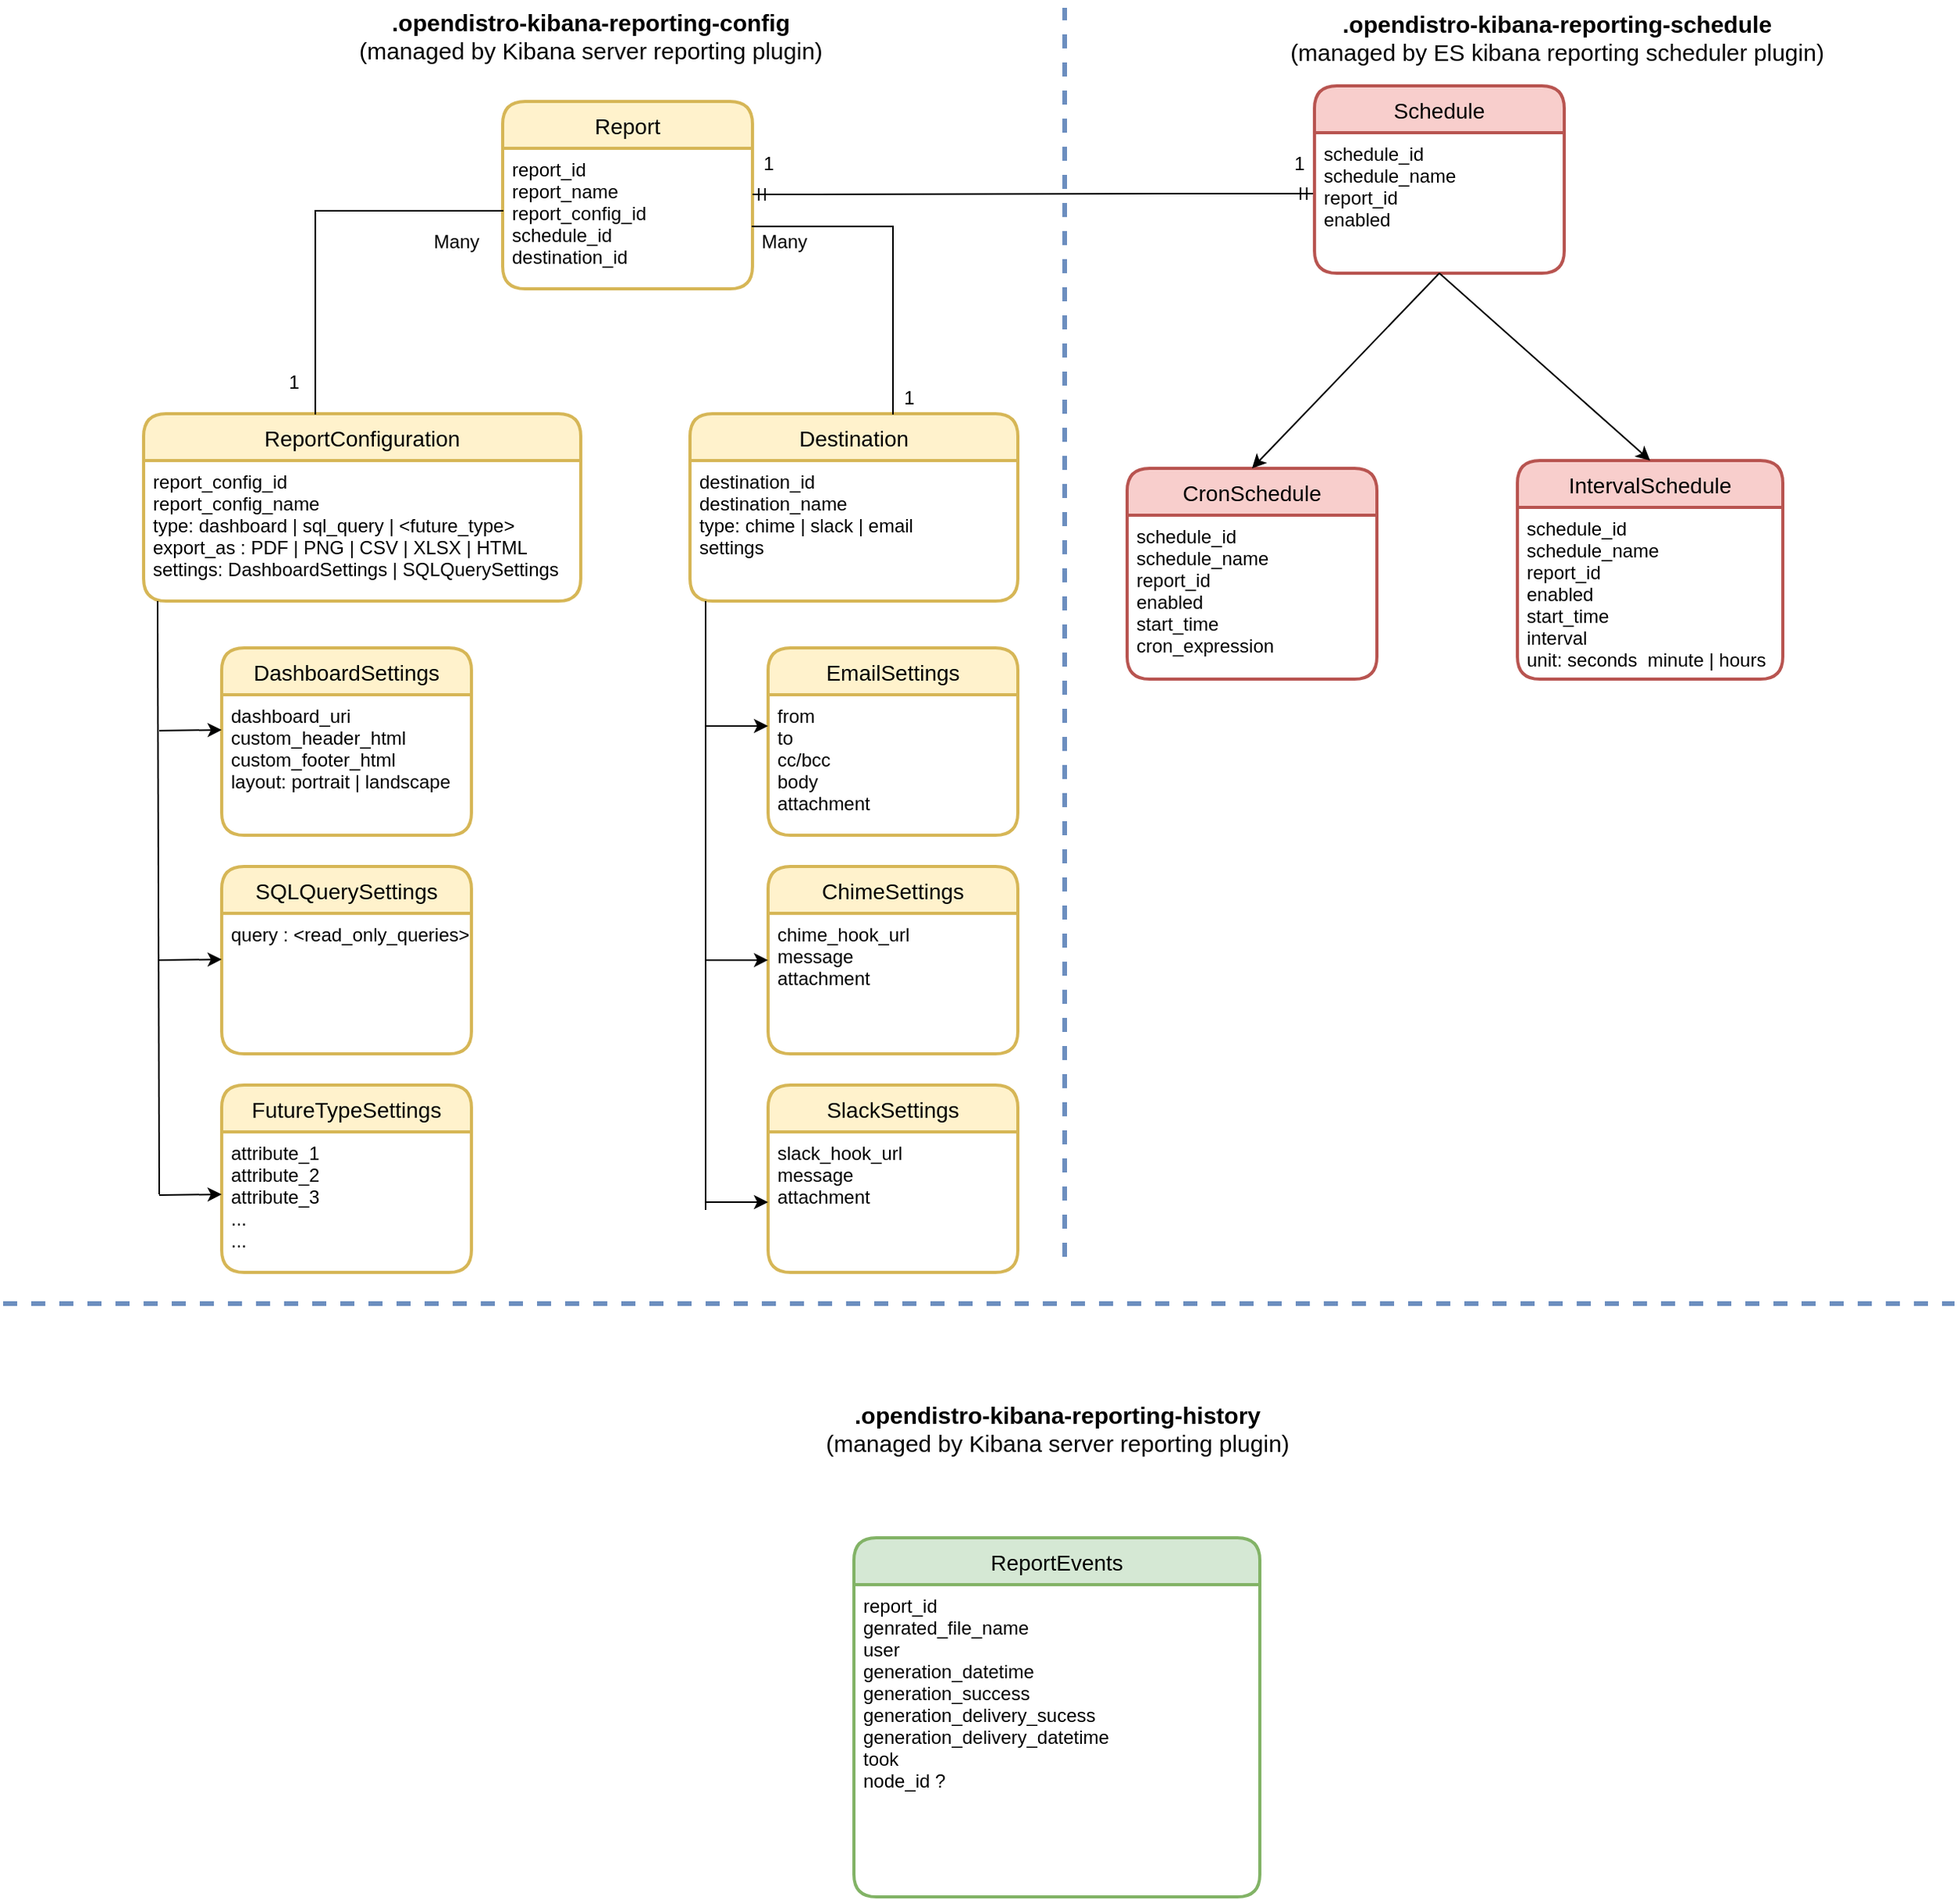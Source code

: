 <mxfile version="12.4.8" type="device"><diagram id="0aFFJ3e0UV4ylS3DYWVJ" name="Page-1"><mxGraphModel dx="3166" dy="1105" grid="1" gridSize="10" guides="1" tooltips="1" connect="1" arrows="1" fold="1" page="1" pageScale="1" pageWidth="1100" pageHeight="850" math="0" shadow="0"><root><object label="" report_id="" id="0"><mxCell/></object><mxCell id="1" parent="0"/><mxCell id="e05d7PpXyxbUxUTtvRzV-99" value="Report" style="swimlane;childLayout=stackLayout;horizontal=1;startSize=30;horizontalStack=0;fillColor=#fff2cc;rounded=1;fontSize=14;fontStyle=0;strokeWidth=2;resizeParent=0;resizeLast=1;shadow=0;dashed=0;align=center;arcSize=16;strokeColor=#d6b656;" vertex="1" parent="1"><mxGeometry x="-360" y="80" width="160" height="120" as="geometry"/></mxCell><mxCell id="e05d7PpXyxbUxUTtvRzV-100" value="report_id&#10;report_name&#10;report_config_id&#10;schedule_id&#10;destination_id&#10;&#10;" style="align=left;strokeColor=none;fillColor=none;spacingLeft=4;fontSize=12;verticalAlign=top;resizable=0;rotatable=0;part=1;" vertex="1" parent="e05d7PpXyxbUxUTtvRzV-99"><mxGeometry y="30" width="160" height="90" as="geometry"/></mxCell><mxCell id="e05d7PpXyxbUxUTtvRzV-101" value="ReportConfiguration" style="swimlane;childLayout=stackLayout;horizontal=1;startSize=30;horizontalStack=0;fillColor=#fff2cc;rounded=1;fontSize=14;fontStyle=0;strokeWidth=2;resizeParent=0;resizeLast=1;shadow=0;dashed=0;align=center;arcSize=16;strokeColor=#d6b656;" vertex="1" parent="1"><mxGeometry x="-590" y="280" width="280" height="120" as="geometry"/></mxCell><mxCell id="e05d7PpXyxbUxUTtvRzV-102" value="report_config_id&#10;report_config_name&#10;type: dashboard | sql_query | &lt;future_type&gt;&#10;export_as : PDF | PNG | CSV | XLSX | HTML&#10;settings: DashboardSettings | SQLQuerySettings&#10;&#10;" style="align=left;strokeColor=none;fillColor=none;spacingLeft=4;fontSize=12;verticalAlign=top;resizable=0;rotatable=0;part=1;" vertex="1" parent="e05d7PpXyxbUxUTtvRzV-101"><mxGeometry y="30" width="280" height="90" as="geometry"/></mxCell><mxCell id="e05d7PpXyxbUxUTtvRzV-103" value="Destination" style="swimlane;childLayout=stackLayout;horizontal=1;startSize=30;horizontalStack=0;fillColor=#fff2cc;rounded=1;fontSize=14;fontStyle=0;strokeWidth=2;resizeParent=0;resizeLast=1;shadow=0;dashed=0;align=center;arcSize=16;strokeColor=#d6b656;" vertex="1" parent="1"><mxGeometry x="-240" y="280" width="210" height="120" as="geometry"/></mxCell><mxCell id="e05d7PpXyxbUxUTtvRzV-104" value="destination_id&#10;destination_name&#10;type: chime | slack | email&#10;settings&#10;&#10;&#10;&#10;" style="align=left;strokeColor=none;fillColor=none;spacingLeft=4;fontSize=12;verticalAlign=top;resizable=0;rotatable=0;part=1;" vertex="1" parent="e05d7PpXyxbUxUTtvRzV-103"><mxGeometry y="30" width="210" height="90" as="geometry"/></mxCell><mxCell id="e05d7PpXyxbUxUTtvRzV-107" value="DashboardSettings" style="swimlane;childLayout=stackLayout;horizontal=1;startSize=30;horizontalStack=0;fillColor=#fff2cc;rounded=1;fontSize=14;fontStyle=0;strokeWidth=2;resizeParent=0;resizeLast=1;shadow=0;dashed=0;align=center;arcSize=16;strokeColor=#d6b656;" vertex="1" parent="1"><mxGeometry x="-540" y="430" width="160" height="120" as="geometry"/></mxCell><mxCell id="e05d7PpXyxbUxUTtvRzV-108" value="dashboard_uri&#10;custom_header_html&#10;custom_footer_html&#10;layout: portrait | landscape" style="align=left;strokeColor=none;fillColor=none;spacingLeft=4;fontSize=12;verticalAlign=top;resizable=0;rotatable=0;part=1;" vertex="1" parent="e05d7PpXyxbUxUTtvRzV-107"><mxGeometry y="30" width="160" height="90" as="geometry"/></mxCell><mxCell id="e05d7PpXyxbUxUTtvRzV-109" value="SQLQuerySettings" style="swimlane;childLayout=stackLayout;horizontal=1;startSize=30;horizontalStack=0;fillColor=#fff2cc;rounded=1;fontSize=14;fontStyle=0;strokeWidth=2;resizeParent=0;resizeLast=1;shadow=0;dashed=0;align=center;arcSize=16;strokeColor=#d6b656;" vertex="1" parent="1"><mxGeometry x="-540" y="570" width="160" height="120" as="geometry"/></mxCell><mxCell id="e05d7PpXyxbUxUTtvRzV-110" value="query : &lt;read_only_queries&gt;&#10;&#10;" style="align=left;strokeColor=none;fillColor=none;spacingLeft=4;fontSize=12;verticalAlign=top;resizable=0;rotatable=0;part=1;" vertex="1" parent="e05d7PpXyxbUxUTtvRzV-109"><mxGeometry y="30" width="160" height="90" as="geometry"/></mxCell><mxCell id="e05d7PpXyxbUxUTtvRzV-113" value="Schedule" style="swimlane;childLayout=stackLayout;horizontal=1;startSize=30;horizontalStack=0;fillColor=#f8cecc;rounded=1;fontSize=14;fontStyle=0;strokeWidth=2;resizeParent=0;resizeLast=1;shadow=0;dashed=0;align=center;arcSize=16;strokeColor=#b85450;" vertex="1" parent="1"><mxGeometry x="160" y="70" width="160" height="120" as="geometry"/></mxCell><mxCell id="e05d7PpXyxbUxUTtvRzV-114" value="schedule_id&#10;schedule_name&#10;report_id&#10;enabled&#10;&#10;" style="align=left;strokeColor=none;fillColor=none;spacingLeft=4;fontSize=12;verticalAlign=top;resizable=0;rotatable=0;part=1;" vertex="1" parent="e05d7PpXyxbUxUTtvRzV-113"><mxGeometry y="30" width="160" height="90" as="geometry"/></mxCell><mxCell id="e05d7PpXyxbUxUTtvRzV-116" value="FutureTypeSettings" style="swimlane;childLayout=stackLayout;horizontal=1;startSize=30;horizontalStack=0;fillColor=#fff2cc;rounded=1;fontSize=14;fontStyle=0;strokeWidth=2;resizeParent=0;resizeLast=1;shadow=0;dashed=0;align=center;arcSize=16;strokeColor=#d6b656;" vertex="1" parent="1"><mxGeometry x="-540" y="710" width="160" height="120" as="geometry"/></mxCell><mxCell id="e05d7PpXyxbUxUTtvRzV-117" value="attribute_1&#10;attribute_2&#10;attribute_3&#10;...&#10;..." style="align=left;strokeColor=none;fillColor=none;spacingLeft=4;fontSize=12;verticalAlign=top;resizable=0;rotatable=0;part=1;" vertex="1" parent="e05d7PpXyxbUxUTtvRzV-116"><mxGeometry y="30" width="160" height="90" as="geometry"/></mxCell><mxCell id="e05d7PpXyxbUxUTtvRzV-118" value="CronSchedule" style="swimlane;childLayout=stackLayout;horizontal=1;startSize=30;horizontalStack=0;fillColor=#f8cecc;rounded=1;fontSize=14;fontStyle=0;strokeWidth=2;resizeParent=0;resizeLast=1;shadow=0;dashed=0;align=center;arcSize=16;strokeColor=#b85450;" vertex="1" parent="1"><mxGeometry x="40" y="315" width="160" height="135" as="geometry"/></mxCell><mxCell id="e05d7PpXyxbUxUTtvRzV-119" value="schedule_id&#10;schedule_name&#10;report_id&#10;enabled&#10;start_time&#10;cron_expression&#10;" style="align=left;strokeColor=none;fillColor=none;spacingLeft=4;fontSize=12;verticalAlign=top;resizable=0;rotatable=0;part=1;" vertex="1" parent="e05d7PpXyxbUxUTtvRzV-118"><mxGeometry y="30" width="160" height="105" as="geometry"/></mxCell><mxCell id="e05d7PpXyxbUxUTtvRzV-125" value="IntervalSchedule" style="swimlane;childLayout=stackLayout;horizontal=1;startSize=30;horizontalStack=0;fillColor=#f8cecc;rounded=1;fontSize=14;fontStyle=0;strokeWidth=2;resizeParent=0;resizeLast=1;shadow=0;dashed=0;align=center;arcSize=16;strokeColor=#b85450;" vertex="1" parent="1"><mxGeometry x="290" y="310" width="170" height="140" as="geometry"/></mxCell><mxCell id="e05d7PpXyxbUxUTtvRzV-126" value="schedule_id&#10;schedule_name&#10;report_id&#10;enabled&#10;start_time&#10;interval&#10;unit: seconds  minute | hours&#10;&#10;" style="align=left;strokeColor=none;fillColor=none;spacingLeft=4;fontSize=12;verticalAlign=top;resizable=0;rotatable=0;part=1;" vertex="1" parent="e05d7PpXyxbUxUTtvRzV-125"><mxGeometry y="30" width="170" height="110" as="geometry"/></mxCell><mxCell id="e05d7PpXyxbUxUTtvRzV-128" value="EmailSettings" style="swimlane;childLayout=stackLayout;horizontal=1;startSize=30;horizontalStack=0;fillColor=#fff2cc;rounded=1;fontSize=14;fontStyle=0;strokeWidth=2;resizeParent=0;resizeLast=1;shadow=0;dashed=0;align=center;arcSize=16;strokeColor=#d6b656;" vertex="1" parent="1"><mxGeometry x="-190" y="430" width="160" height="120" as="geometry"/></mxCell><mxCell id="e05d7PpXyxbUxUTtvRzV-129" value="from&#10;to&#10;cc/bcc&#10;body&#10;attachment&#10;&#10;&#10;" style="align=left;strokeColor=none;fillColor=none;spacingLeft=4;fontSize=12;verticalAlign=top;resizable=0;rotatable=0;part=1;" vertex="1" parent="e05d7PpXyxbUxUTtvRzV-128"><mxGeometry y="30" width="160" height="90" as="geometry"/></mxCell><mxCell id="e05d7PpXyxbUxUTtvRzV-130" value="SlackSettings" style="swimlane;childLayout=stackLayout;horizontal=1;startSize=30;horizontalStack=0;fillColor=#fff2cc;rounded=1;fontSize=14;fontStyle=0;strokeWidth=2;resizeParent=0;resizeLast=1;shadow=0;dashed=0;align=center;arcSize=16;strokeColor=#d6b656;" vertex="1" parent="1"><mxGeometry x="-190" y="710" width="160" height="120" as="geometry"/></mxCell><mxCell id="e05d7PpXyxbUxUTtvRzV-131" value="slack_hook_url&#10;message&#10;attachment" style="align=left;strokeColor=none;fillColor=none;spacingLeft=4;fontSize=12;verticalAlign=top;resizable=0;rotatable=0;part=1;" vertex="1" parent="e05d7PpXyxbUxUTtvRzV-130"><mxGeometry y="30" width="160" height="90" as="geometry"/></mxCell><mxCell id="e05d7PpXyxbUxUTtvRzV-132" value="ChimeSettings" style="swimlane;childLayout=stackLayout;horizontal=1;startSize=30;horizontalStack=0;fillColor=#fff2cc;rounded=1;fontSize=14;fontStyle=0;strokeWidth=2;resizeParent=0;resizeLast=1;shadow=0;dashed=0;align=center;arcSize=16;strokeColor=#d6b656;" vertex="1" parent="1"><mxGeometry x="-190" y="570" width="160" height="120" as="geometry"/></mxCell><mxCell id="e05d7PpXyxbUxUTtvRzV-133" value="chime_hook_url&#10;message&#10;attachment" style="align=left;strokeColor=none;fillColor=none;spacingLeft=4;fontSize=12;verticalAlign=top;resizable=0;rotatable=0;part=1;" vertex="1" parent="e05d7PpXyxbUxUTtvRzV-132"><mxGeometry y="30" width="160" height="90" as="geometry"/></mxCell><mxCell id="e05d7PpXyxbUxUTtvRzV-139" value="" style="edgeStyle=entityRelationEdgeStyle;fontSize=12;html=1;endArrow=ERmandOne;startArrow=ERmandOne;entryX=-0.006;entryY=0.433;entryDx=0;entryDy=0;entryPerimeter=0;" edge="1" parent="1" target="e05d7PpXyxbUxUTtvRzV-114"><mxGeometry width="100" height="100" relative="1" as="geometry"><mxPoint x="-200" y="139.5" as="sourcePoint"/><mxPoint x="50" y="139.5" as="targetPoint"/></mxGeometry></mxCell><mxCell id="e05d7PpXyxbUxUTtvRzV-140" value="&lt;font style=&quot;font-size: 15px&quot;&gt;&lt;b&gt;.opendistro-kibana-reporting-config&lt;/b&gt;&lt;br&gt;(managed by Kibana server reporting plugin)&lt;br&gt;&lt;/font&gt;" style="text;html=1;align=center;verticalAlign=middle;resizable=0;points=[];autosize=1;" vertex="1" parent="1"><mxGeometry x="-459" y="17.5" width="310" height="40" as="geometry"/></mxCell><mxCell id="e05d7PpXyxbUxUTtvRzV-143" value="&lt;font style=&quot;font-size: 15px&quot;&gt;&lt;b&gt;.opendistro-kibana-reporting-schedule&lt;/b&gt;&lt;br&gt;(managed by ES kibana reporting scheduler plugin)&lt;br&gt;&lt;/font&gt;" style="text;html=1;align=center;" vertex="1" parent="1"><mxGeometry x="140" y="15" width="350" height="45" as="geometry"/></mxCell><mxCell id="e05d7PpXyxbUxUTtvRzV-144" value="" style="endArrow=none;dashed=1;html=1;fillColor=#dae8fc;strokeColor=#6c8ebf;strokeWidth=3;" edge="1" parent="1"><mxGeometry width="50" height="50" relative="1" as="geometry"><mxPoint y="820" as="sourcePoint"/><mxPoint y="20" as="targetPoint"/></mxGeometry></mxCell><mxCell id="e05d7PpXyxbUxUTtvRzV-146" value="" style="endArrow=none;html=1;strokeWidth=1;entryX=0.032;entryY=1;entryDx=0;entryDy=0;entryPerimeter=0;" edge="1" parent="1" target="e05d7PpXyxbUxUTtvRzV-102"><mxGeometry width="50" height="50" relative="1" as="geometry"><mxPoint x="-580" y="780" as="sourcePoint"/><mxPoint x="-600" y="440" as="targetPoint"/></mxGeometry></mxCell><mxCell id="e05d7PpXyxbUxUTtvRzV-147" value="" style="endArrow=classic;html=1;strokeWidth=1;entryX=0;entryY=0.25;entryDx=0;entryDy=0;" edge="1" parent="1" target="e05d7PpXyxbUxUTtvRzV-108"><mxGeometry width="50" height="50" relative="1" as="geometry"><mxPoint x="-580" y="483" as="sourcePoint"/><mxPoint x="-540" y="850" as="targetPoint"/></mxGeometry></mxCell><mxCell id="e05d7PpXyxbUxUTtvRzV-148" value="" style="endArrow=classic;html=1;strokeWidth=1;entryX=0;entryY=0.25;entryDx=0;entryDy=0;" edge="1" parent="1"><mxGeometry width="50" height="50" relative="1" as="geometry"><mxPoint x="-580" y="630" as="sourcePoint"/><mxPoint x="-540" y="629.5" as="targetPoint"/></mxGeometry></mxCell><mxCell id="e05d7PpXyxbUxUTtvRzV-149" value="" style="endArrow=classic;html=1;strokeWidth=1;entryX=0;entryY=0.25;entryDx=0;entryDy=0;" edge="1" parent="1"><mxGeometry width="50" height="50" relative="1" as="geometry"><mxPoint x="-580" y="780.5" as="sourcePoint"/><mxPoint x="-540" y="780" as="targetPoint"/></mxGeometry></mxCell><mxCell id="e05d7PpXyxbUxUTtvRzV-152" value="" style="endArrow=none;html=1;strokeWidth=1;entryX=0.032;entryY=1;entryDx=0;entryDy=0;entryPerimeter=0;" edge="1" parent="1"><mxGeometry width="50" height="50" relative="1" as="geometry"><mxPoint x="-230" y="790" as="sourcePoint"/><mxPoint x="-230.0" y="400" as="targetPoint"/></mxGeometry></mxCell><mxCell id="e05d7PpXyxbUxUTtvRzV-157" value="" style="endArrow=classic;html=1;strokeWidth=1;" edge="1" parent="1"><mxGeometry width="50" height="50" relative="1" as="geometry"><mxPoint x="-230" y="480" as="sourcePoint"/><mxPoint x="-190" y="480" as="targetPoint"/></mxGeometry></mxCell><mxCell id="e05d7PpXyxbUxUTtvRzV-158" value="" style="endArrow=classic;html=1;strokeWidth=1;entryX=0;entryY=0.333;entryDx=0;entryDy=0;entryPerimeter=0;" edge="1" parent="1" target="e05d7PpXyxbUxUTtvRzV-133"><mxGeometry width="50" height="50" relative="1" as="geometry"><mxPoint x="-230" y="630" as="sourcePoint"/><mxPoint x="-180" y="490" as="targetPoint"/></mxGeometry></mxCell><mxCell id="e05d7PpXyxbUxUTtvRzV-160" value="" style="endArrow=classic;html=1;strokeWidth=1;entryX=0;entryY=0.5;entryDx=0;entryDy=0;" edge="1" parent="1" target="e05d7PpXyxbUxUTtvRzV-131"><mxGeometry width="50" height="50" relative="1" as="geometry"><mxPoint x="-230" y="785" as="sourcePoint"/><mxPoint x="-180" y="639.97" as="targetPoint"/></mxGeometry></mxCell><mxCell id="e05d7PpXyxbUxUTtvRzV-169" value="" style="shape=partialRectangle;whiteSpace=wrap;html=1;top=0;left=0;fillColor=none;strokeWidth=1;align=center;direction=north;" vertex="1" parent="1"><mxGeometry x="-200" y="160" width="90" height="120" as="geometry"/></mxCell><mxCell id="e05d7PpXyxbUxUTtvRzV-172" value="" style="shape=partialRectangle;whiteSpace=wrap;html=1;top=0;left=0;fillColor=none;strokeWidth=1;align=center;direction=west;" vertex="1" parent="1"><mxGeometry x="-480" y="150" width="120" height="130" as="geometry"/></mxCell><mxCell id="e05d7PpXyxbUxUTtvRzV-174" value="1" style="text;html=1;align=center;verticalAlign=middle;resizable=0;points=[];autosize=1;" vertex="1" parent="1"><mxGeometry x="-504" y="250" width="20" height="20" as="geometry"/></mxCell><mxCell id="e05d7PpXyxbUxUTtvRzV-175" value="Many" style="text;html=1;align=center;verticalAlign=middle;resizable=0;points=[];autosize=1;" vertex="1" parent="1"><mxGeometry x="-410" y="160" width="40" height="20" as="geometry"/></mxCell><mxCell id="e05d7PpXyxbUxUTtvRzV-176" value="Many" style="text;html=1;align=center;verticalAlign=middle;resizable=0;points=[];autosize=1;" vertex="1" parent="1"><mxGeometry x="-200" y="160" width="40" height="20" as="geometry"/></mxCell><mxCell id="e05d7PpXyxbUxUTtvRzV-177" value="1" style="text;html=1;align=center;verticalAlign=middle;resizable=0;points=[];autosize=1;" vertex="1" parent="1"><mxGeometry x="-110" y="260" width="20" height="20" as="geometry"/></mxCell><mxCell id="e05d7PpXyxbUxUTtvRzV-178" value="1" style="text;html=1;align=center;verticalAlign=middle;resizable=0;points=[];autosize=1;" vertex="1" parent="1"><mxGeometry x="-200" y="110" width="20" height="20" as="geometry"/></mxCell><mxCell id="e05d7PpXyxbUxUTtvRzV-179" value="1" style="text;html=1;align=center;verticalAlign=middle;resizable=0;points=[];autosize=1;" vertex="1" parent="1"><mxGeometry x="140" y="110" width="20" height="20" as="geometry"/></mxCell><mxCell id="e05d7PpXyxbUxUTtvRzV-180" value="" style="endArrow=classic;html=1;strokeWidth=1;exitX=0.5;exitY=1;exitDx=0;exitDy=0;entryX=0.5;entryY=0;entryDx=0;entryDy=0;" edge="1" parent="1" source="e05d7PpXyxbUxUTtvRzV-114" target="e05d7PpXyxbUxUTtvRzV-118"><mxGeometry width="50" height="50" relative="1" as="geometry"><mxPoint x="-590" y="900" as="sourcePoint"/><mxPoint x="-540" y="850" as="targetPoint"/></mxGeometry></mxCell><mxCell id="e05d7PpXyxbUxUTtvRzV-181" value="" style="endArrow=classic;html=1;strokeWidth=1;entryX=0.5;entryY=0;entryDx=0;entryDy=0;" edge="1" parent="1" target="e05d7PpXyxbUxUTtvRzV-125"><mxGeometry width="50" height="50" relative="1" as="geometry"><mxPoint x="240" y="190" as="sourcePoint"/><mxPoint x="130" y="325" as="targetPoint"/></mxGeometry></mxCell><mxCell id="e05d7PpXyxbUxUTtvRzV-183" value="&lt;b style=&quot;font-size: 15px&quot;&gt;.opendistro-kibana-reporting-history&lt;/b&gt;&lt;br style=&quot;font-size: 15px&quot;&gt;&lt;span style=&quot;font-size: 15px&quot;&gt;(managed by Kibana server reporting plugin)&lt;/span&gt;" style="text;html=1;align=center;verticalAlign=middle;resizable=0;points=[];autosize=1;" vertex="1" parent="1"><mxGeometry x="-160" y="910" width="310" height="40" as="geometry"/></mxCell><mxCell id="e05d7PpXyxbUxUTtvRzV-185" value="ReportEvents" style="swimlane;childLayout=stackLayout;horizontal=1;startSize=30;horizontalStack=0;fillColor=#d5e8d4;rounded=1;fontSize=14;fontStyle=0;strokeWidth=2;resizeParent=0;resizeLast=1;shadow=0;dashed=0;align=center;arcSize=16;strokeColor=#82b366;" vertex="1" parent="1"><mxGeometry x="-135" y="1000" width="260" height="230" as="geometry"/></mxCell><mxCell id="e05d7PpXyxbUxUTtvRzV-186" value="report_id&#10;genrated_file_name&#10;user&#10;generation_datetime&#10;generation_success&#10;generation_delivery_sucess&#10;generation_delivery_datetime&#10;took&#10;node_id ?&#10;&#10;" style="align=left;strokeColor=none;fillColor=none;spacingLeft=4;fontSize=12;verticalAlign=top;resizable=0;rotatable=0;part=1;" vertex="1" parent="e05d7PpXyxbUxUTtvRzV-185"><mxGeometry y="30" width="260" height="200" as="geometry"/></mxCell><mxCell id="e05d7PpXyxbUxUTtvRzV-187" value="" style="endArrow=none;dashed=1;html=1;fillColor=#dae8fc;strokeColor=#6c8ebf;strokeWidth=3;" edge="1" parent="1"><mxGeometry width="50" height="50" relative="1" as="geometry"><mxPoint x="-680" y="850" as="sourcePoint"/><mxPoint x="570" y="850" as="targetPoint"/></mxGeometry></mxCell></root></mxGraphModel></diagram></mxfile>
